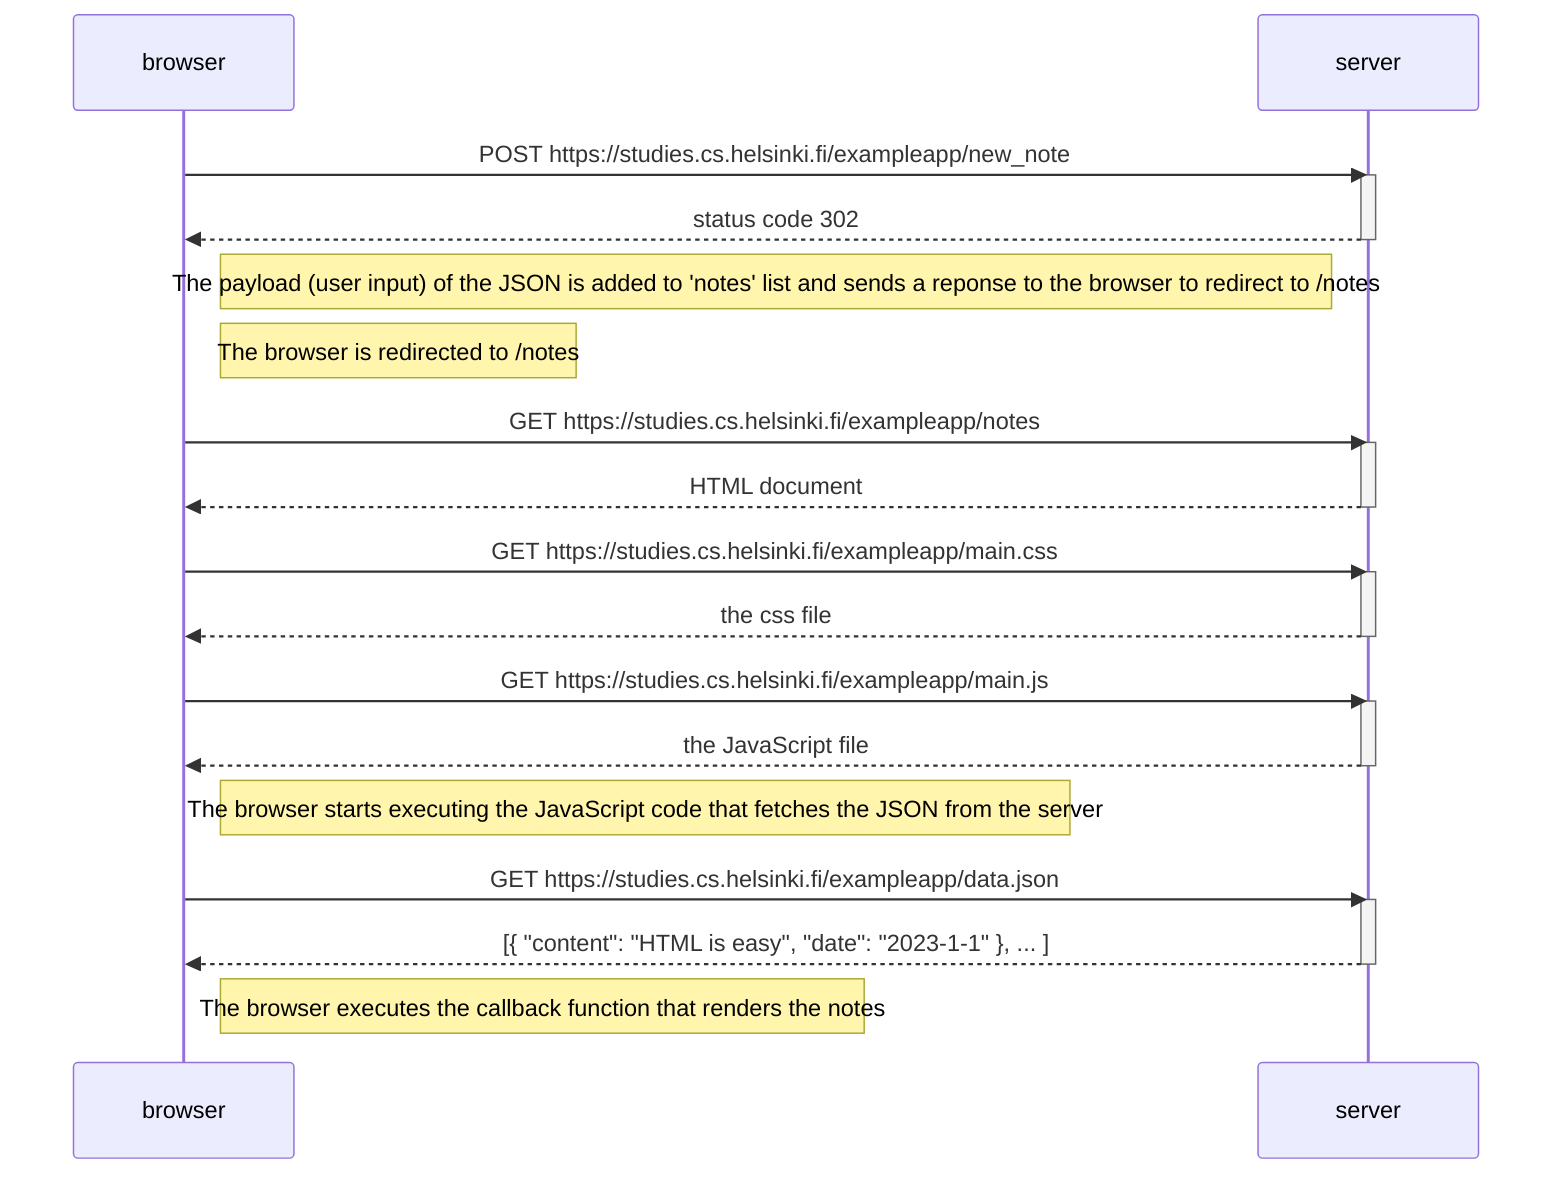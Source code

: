 sequenceDiagram
  participant browser
  participant server
  
  browser->>server: POST https://studies.cs.helsinki.fi/exampleapp/new_note
  activate server
  server-->>browser: status code 302
  deactivate server

  Note left of server: The payload (user input) of the JSON is added to 'notes' list and sends a reponse to the browser to redirect to /notes
  Note right of browser: The browser is redirected to /notes

  browser->>server: GET https://studies.cs.helsinki.fi/exampleapp/notes
  activate server
  server-->>browser: HTML document
  deactivate server
  
  browser->>server: GET https://studies.cs.helsinki.fi/exampleapp/main.css
  activate server
  server-->>browser: the css file
  deactivate server
  
  browser->>server: GET https://studies.cs.helsinki.fi/exampleapp/main.js
  activate server
  server-->>browser: the JavaScript file
  deactivate server
  
  Note right of browser: The browser starts executing the JavaScript code that fetches the JSON from the server
  
  browser->>server: GET https://studies.cs.helsinki.fi/exampleapp/data.json
  activate server
  server-->>browser: [{ "content": "HTML is easy", "date": "2023-1-1" }, ... ]
  deactivate server    

  Note right of browser: The browser executes the callback function that renders the notes